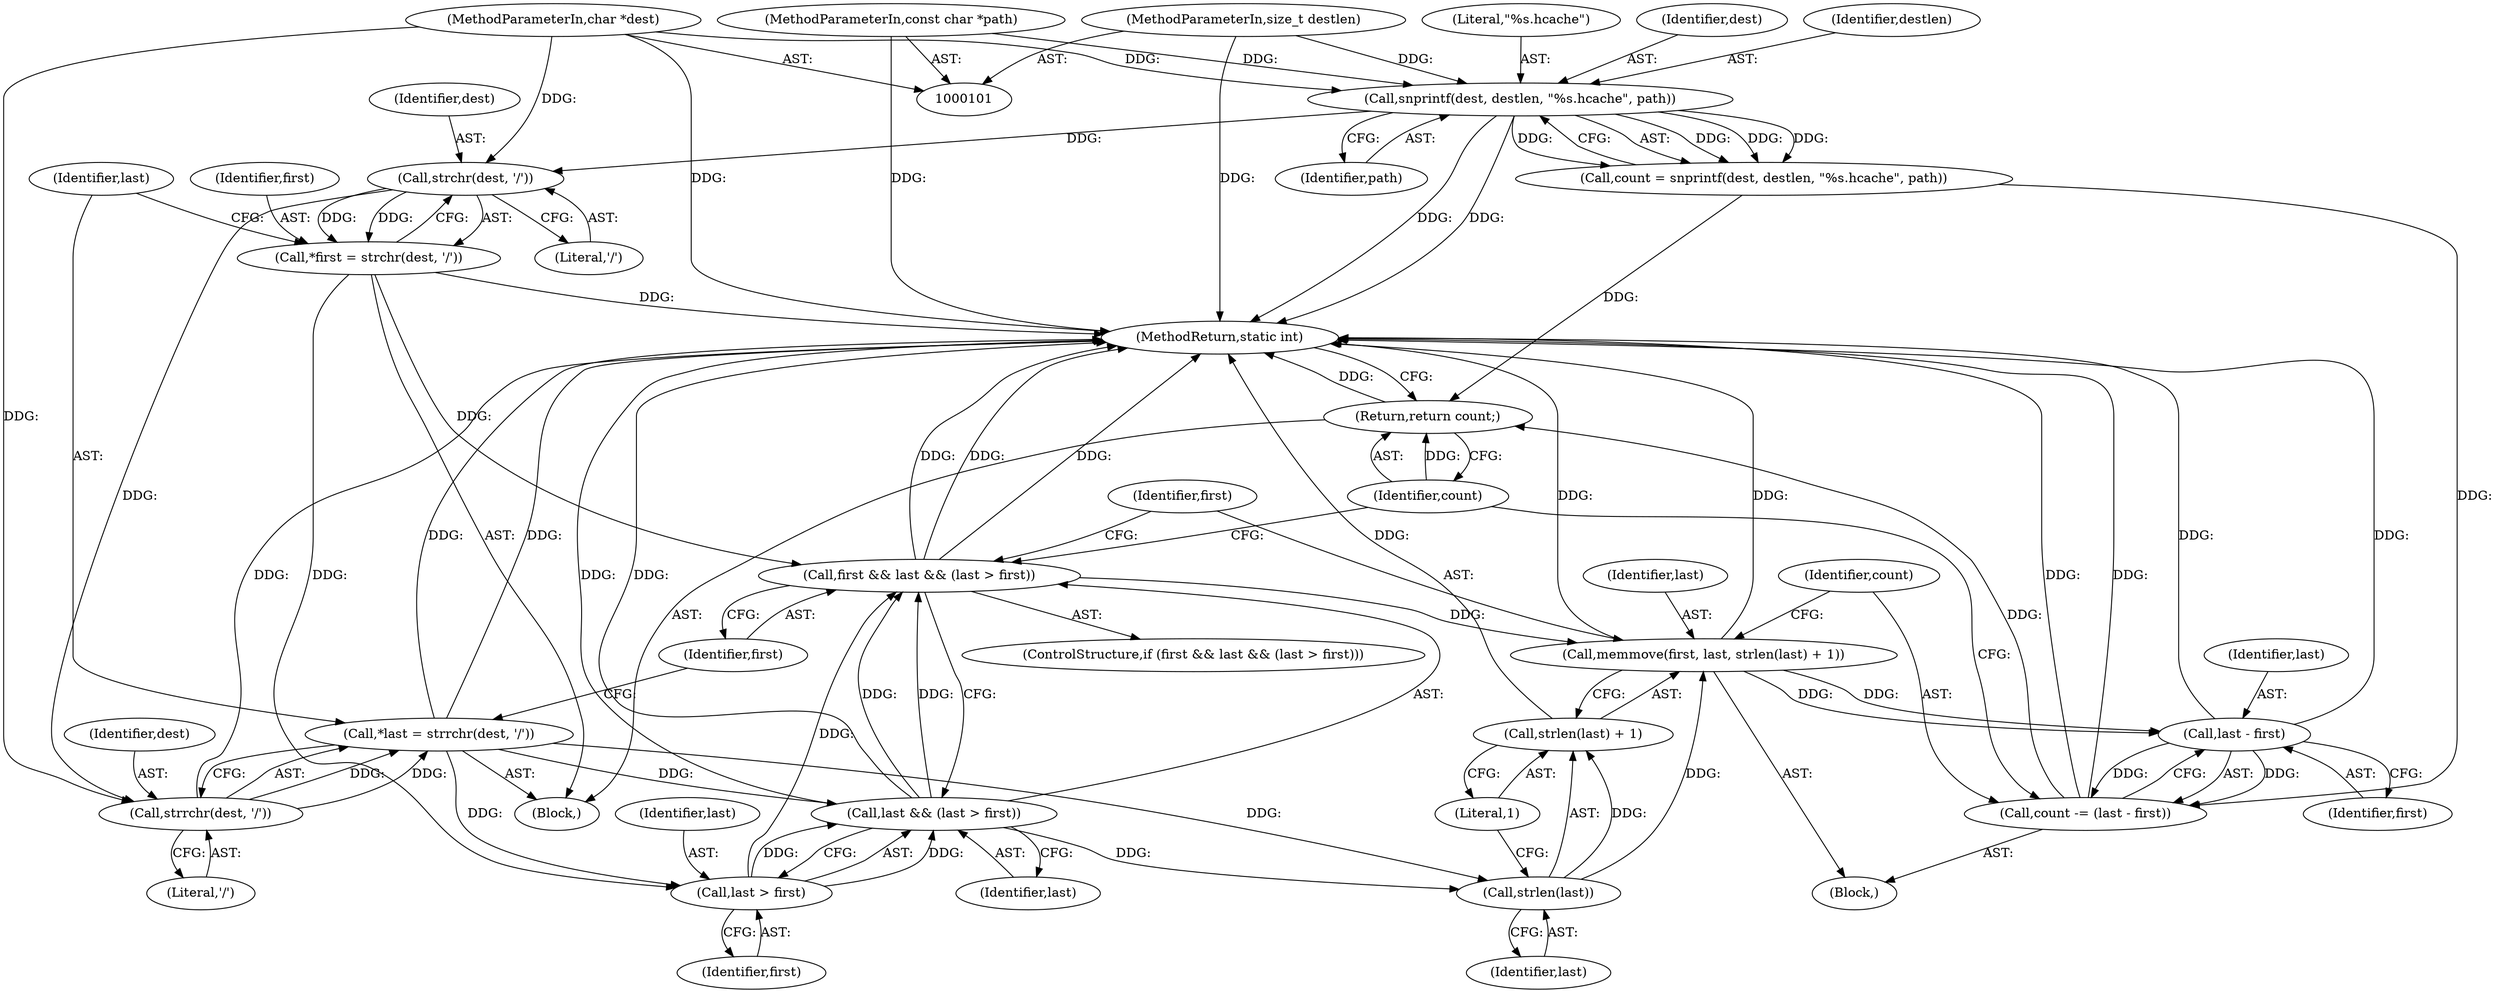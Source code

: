 digraph "0_neomutt_9bfab35522301794483f8f9ed60820bdec9be59e@API" {
"1000117" [label="(Call,strchr(dest, '/'))"];
"1000109" [label="(Call,snprintf(dest, destlen, \"%s.hcache\", path))"];
"1000103" [label="(MethodParameterIn,char *dest)"];
"1000104" [label="(MethodParameterIn,size_t destlen)"];
"1000102" [label="(MethodParameterIn,const char *path)"];
"1000115" [label="(Call,*first = strchr(dest, '/'))"];
"1000127" [label="(Call,first && last && (last > first))"];
"1000135" [label="(Call,memmove(first, last, strlen(last) + 1))"];
"1000144" [label="(Call,last - first)"];
"1000142" [label="(Call,count -= (last - first))"];
"1000147" [label="(Return,return count;)"];
"1000131" [label="(Call,last > first)"];
"1000129" [label="(Call,last && (last > first))"];
"1000139" [label="(Call,strlen(last))"];
"1000138" [label="(Call,strlen(last) + 1)"];
"1000123" [label="(Call,strrchr(dest, '/'))"];
"1000121" [label="(Call,*last = strrchr(dest, '/'))"];
"1000123" [label="(Call,strrchr(dest, '/'))"];
"1000112" [label="(Literal,\"%s.hcache\")"];
"1000127" [label="(Call,first && last && (last > first))"];
"1000116" [label="(Identifier,first)"];
"1000107" [label="(Call,count = snprintf(dest, destlen, \"%s.hcache\", path))"];
"1000136" [label="(Identifier,first)"];
"1000121" [label="(Call,*last = strrchr(dest, '/'))"];
"1000144" [label="(Call,last - first)"];
"1000148" [label="(Identifier,count)"];
"1000129" [label="(Call,last && (last > first))"];
"1000126" [label="(ControlStructure,if (first && last && (last > first)))"];
"1000124" [label="(Identifier,dest)"];
"1000138" [label="(Call,strlen(last) + 1)"];
"1000125" [label="(Literal,'/')"];
"1000109" [label="(Call,snprintf(dest, destlen, \"%s.hcache\", path))"];
"1000142" [label="(Call,count -= (last - first))"];
"1000105" [label="(Block,)"];
"1000113" [label="(Identifier,path)"];
"1000110" [label="(Identifier,dest)"];
"1000102" [label="(MethodParameterIn,const char *path)"];
"1000119" [label="(Literal,'/')"];
"1000115" [label="(Call,*first = strchr(dest, '/'))"];
"1000117" [label="(Call,strchr(dest, '/'))"];
"1000134" [label="(Block,)"];
"1000137" [label="(Identifier,last)"];
"1000133" [label="(Identifier,first)"];
"1000140" [label="(Identifier,last)"];
"1000111" [label="(Identifier,destlen)"];
"1000118" [label="(Identifier,dest)"];
"1000128" [label="(Identifier,first)"];
"1000135" [label="(Call,memmove(first, last, strlen(last) + 1))"];
"1000146" [label="(Identifier,first)"];
"1000104" [label="(MethodParameterIn,size_t destlen)"];
"1000141" [label="(Literal,1)"];
"1000143" [label="(Identifier,count)"];
"1000122" [label="(Identifier,last)"];
"1000139" [label="(Call,strlen(last))"];
"1000145" [label="(Identifier,last)"];
"1000147" [label="(Return,return count;)"];
"1000132" [label="(Identifier,last)"];
"1000103" [label="(MethodParameterIn,char *dest)"];
"1000130" [label="(Identifier,last)"];
"1000149" [label="(MethodReturn,static int)"];
"1000131" [label="(Call,last > first)"];
"1000117" -> "1000115"  [label="AST: "];
"1000117" -> "1000119"  [label="CFG: "];
"1000118" -> "1000117"  [label="AST: "];
"1000119" -> "1000117"  [label="AST: "];
"1000115" -> "1000117"  [label="CFG: "];
"1000117" -> "1000115"  [label="DDG: "];
"1000117" -> "1000115"  [label="DDG: "];
"1000109" -> "1000117"  [label="DDG: "];
"1000103" -> "1000117"  [label="DDG: "];
"1000117" -> "1000123"  [label="DDG: "];
"1000109" -> "1000107"  [label="AST: "];
"1000109" -> "1000113"  [label="CFG: "];
"1000110" -> "1000109"  [label="AST: "];
"1000111" -> "1000109"  [label="AST: "];
"1000112" -> "1000109"  [label="AST: "];
"1000113" -> "1000109"  [label="AST: "];
"1000107" -> "1000109"  [label="CFG: "];
"1000109" -> "1000149"  [label="DDG: "];
"1000109" -> "1000149"  [label="DDG: "];
"1000109" -> "1000107"  [label="DDG: "];
"1000109" -> "1000107"  [label="DDG: "];
"1000109" -> "1000107"  [label="DDG: "];
"1000109" -> "1000107"  [label="DDG: "];
"1000103" -> "1000109"  [label="DDG: "];
"1000104" -> "1000109"  [label="DDG: "];
"1000102" -> "1000109"  [label="DDG: "];
"1000103" -> "1000101"  [label="AST: "];
"1000103" -> "1000149"  [label="DDG: "];
"1000103" -> "1000123"  [label="DDG: "];
"1000104" -> "1000101"  [label="AST: "];
"1000104" -> "1000149"  [label="DDG: "];
"1000102" -> "1000101"  [label="AST: "];
"1000102" -> "1000149"  [label="DDG: "];
"1000115" -> "1000105"  [label="AST: "];
"1000116" -> "1000115"  [label="AST: "];
"1000122" -> "1000115"  [label="CFG: "];
"1000115" -> "1000149"  [label="DDG: "];
"1000115" -> "1000127"  [label="DDG: "];
"1000115" -> "1000131"  [label="DDG: "];
"1000127" -> "1000126"  [label="AST: "];
"1000127" -> "1000128"  [label="CFG: "];
"1000127" -> "1000129"  [label="CFG: "];
"1000128" -> "1000127"  [label="AST: "];
"1000129" -> "1000127"  [label="AST: "];
"1000136" -> "1000127"  [label="CFG: "];
"1000148" -> "1000127"  [label="CFG: "];
"1000127" -> "1000149"  [label="DDG: "];
"1000127" -> "1000149"  [label="DDG: "];
"1000127" -> "1000149"  [label="DDG: "];
"1000131" -> "1000127"  [label="DDG: "];
"1000129" -> "1000127"  [label="DDG: "];
"1000129" -> "1000127"  [label="DDG: "];
"1000127" -> "1000135"  [label="DDG: "];
"1000135" -> "1000134"  [label="AST: "];
"1000135" -> "1000138"  [label="CFG: "];
"1000136" -> "1000135"  [label="AST: "];
"1000137" -> "1000135"  [label="AST: "];
"1000138" -> "1000135"  [label="AST: "];
"1000143" -> "1000135"  [label="CFG: "];
"1000135" -> "1000149"  [label="DDG: "];
"1000135" -> "1000149"  [label="DDG: "];
"1000139" -> "1000135"  [label="DDG: "];
"1000135" -> "1000144"  [label="DDG: "];
"1000135" -> "1000144"  [label="DDG: "];
"1000144" -> "1000142"  [label="AST: "];
"1000144" -> "1000146"  [label="CFG: "];
"1000145" -> "1000144"  [label="AST: "];
"1000146" -> "1000144"  [label="AST: "];
"1000142" -> "1000144"  [label="CFG: "];
"1000144" -> "1000149"  [label="DDG: "];
"1000144" -> "1000149"  [label="DDG: "];
"1000144" -> "1000142"  [label="DDG: "];
"1000144" -> "1000142"  [label="DDG: "];
"1000142" -> "1000134"  [label="AST: "];
"1000143" -> "1000142"  [label="AST: "];
"1000148" -> "1000142"  [label="CFG: "];
"1000142" -> "1000149"  [label="DDG: "];
"1000142" -> "1000149"  [label="DDG: "];
"1000107" -> "1000142"  [label="DDG: "];
"1000142" -> "1000147"  [label="DDG: "];
"1000147" -> "1000105"  [label="AST: "];
"1000147" -> "1000148"  [label="CFG: "];
"1000148" -> "1000147"  [label="AST: "];
"1000149" -> "1000147"  [label="CFG: "];
"1000147" -> "1000149"  [label="DDG: "];
"1000148" -> "1000147"  [label="DDG: "];
"1000107" -> "1000147"  [label="DDG: "];
"1000131" -> "1000129"  [label="AST: "];
"1000131" -> "1000133"  [label="CFG: "];
"1000132" -> "1000131"  [label="AST: "];
"1000133" -> "1000131"  [label="AST: "];
"1000129" -> "1000131"  [label="CFG: "];
"1000131" -> "1000129"  [label="DDG: "];
"1000131" -> "1000129"  [label="DDG: "];
"1000121" -> "1000131"  [label="DDG: "];
"1000129" -> "1000130"  [label="CFG: "];
"1000130" -> "1000129"  [label="AST: "];
"1000129" -> "1000149"  [label="DDG: "];
"1000129" -> "1000149"  [label="DDG: "];
"1000121" -> "1000129"  [label="DDG: "];
"1000129" -> "1000139"  [label="DDG: "];
"1000139" -> "1000138"  [label="AST: "];
"1000139" -> "1000140"  [label="CFG: "];
"1000140" -> "1000139"  [label="AST: "];
"1000141" -> "1000139"  [label="CFG: "];
"1000139" -> "1000138"  [label="DDG: "];
"1000121" -> "1000139"  [label="DDG: "];
"1000138" -> "1000141"  [label="CFG: "];
"1000141" -> "1000138"  [label="AST: "];
"1000138" -> "1000149"  [label="DDG: "];
"1000123" -> "1000121"  [label="AST: "];
"1000123" -> "1000125"  [label="CFG: "];
"1000124" -> "1000123"  [label="AST: "];
"1000125" -> "1000123"  [label="AST: "];
"1000121" -> "1000123"  [label="CFG: "];
"1000123" -> "1000149"  [label="DDG: "];
"1000123" -> "1000121"  [label="DDG: "];
"1000123" -> "1000121"  [label="DDG: "];
"1000121" -> "1000105"  [label="AST: "];
"1000122" -> "1000121"  [label="AST: "];
"1000128" -> "1000121"  [label="CFG: "];
"1000121" -> "1000149"  [label="DDG: "];
"1000121" -> "1000149"  [label="DDG: "];
}
